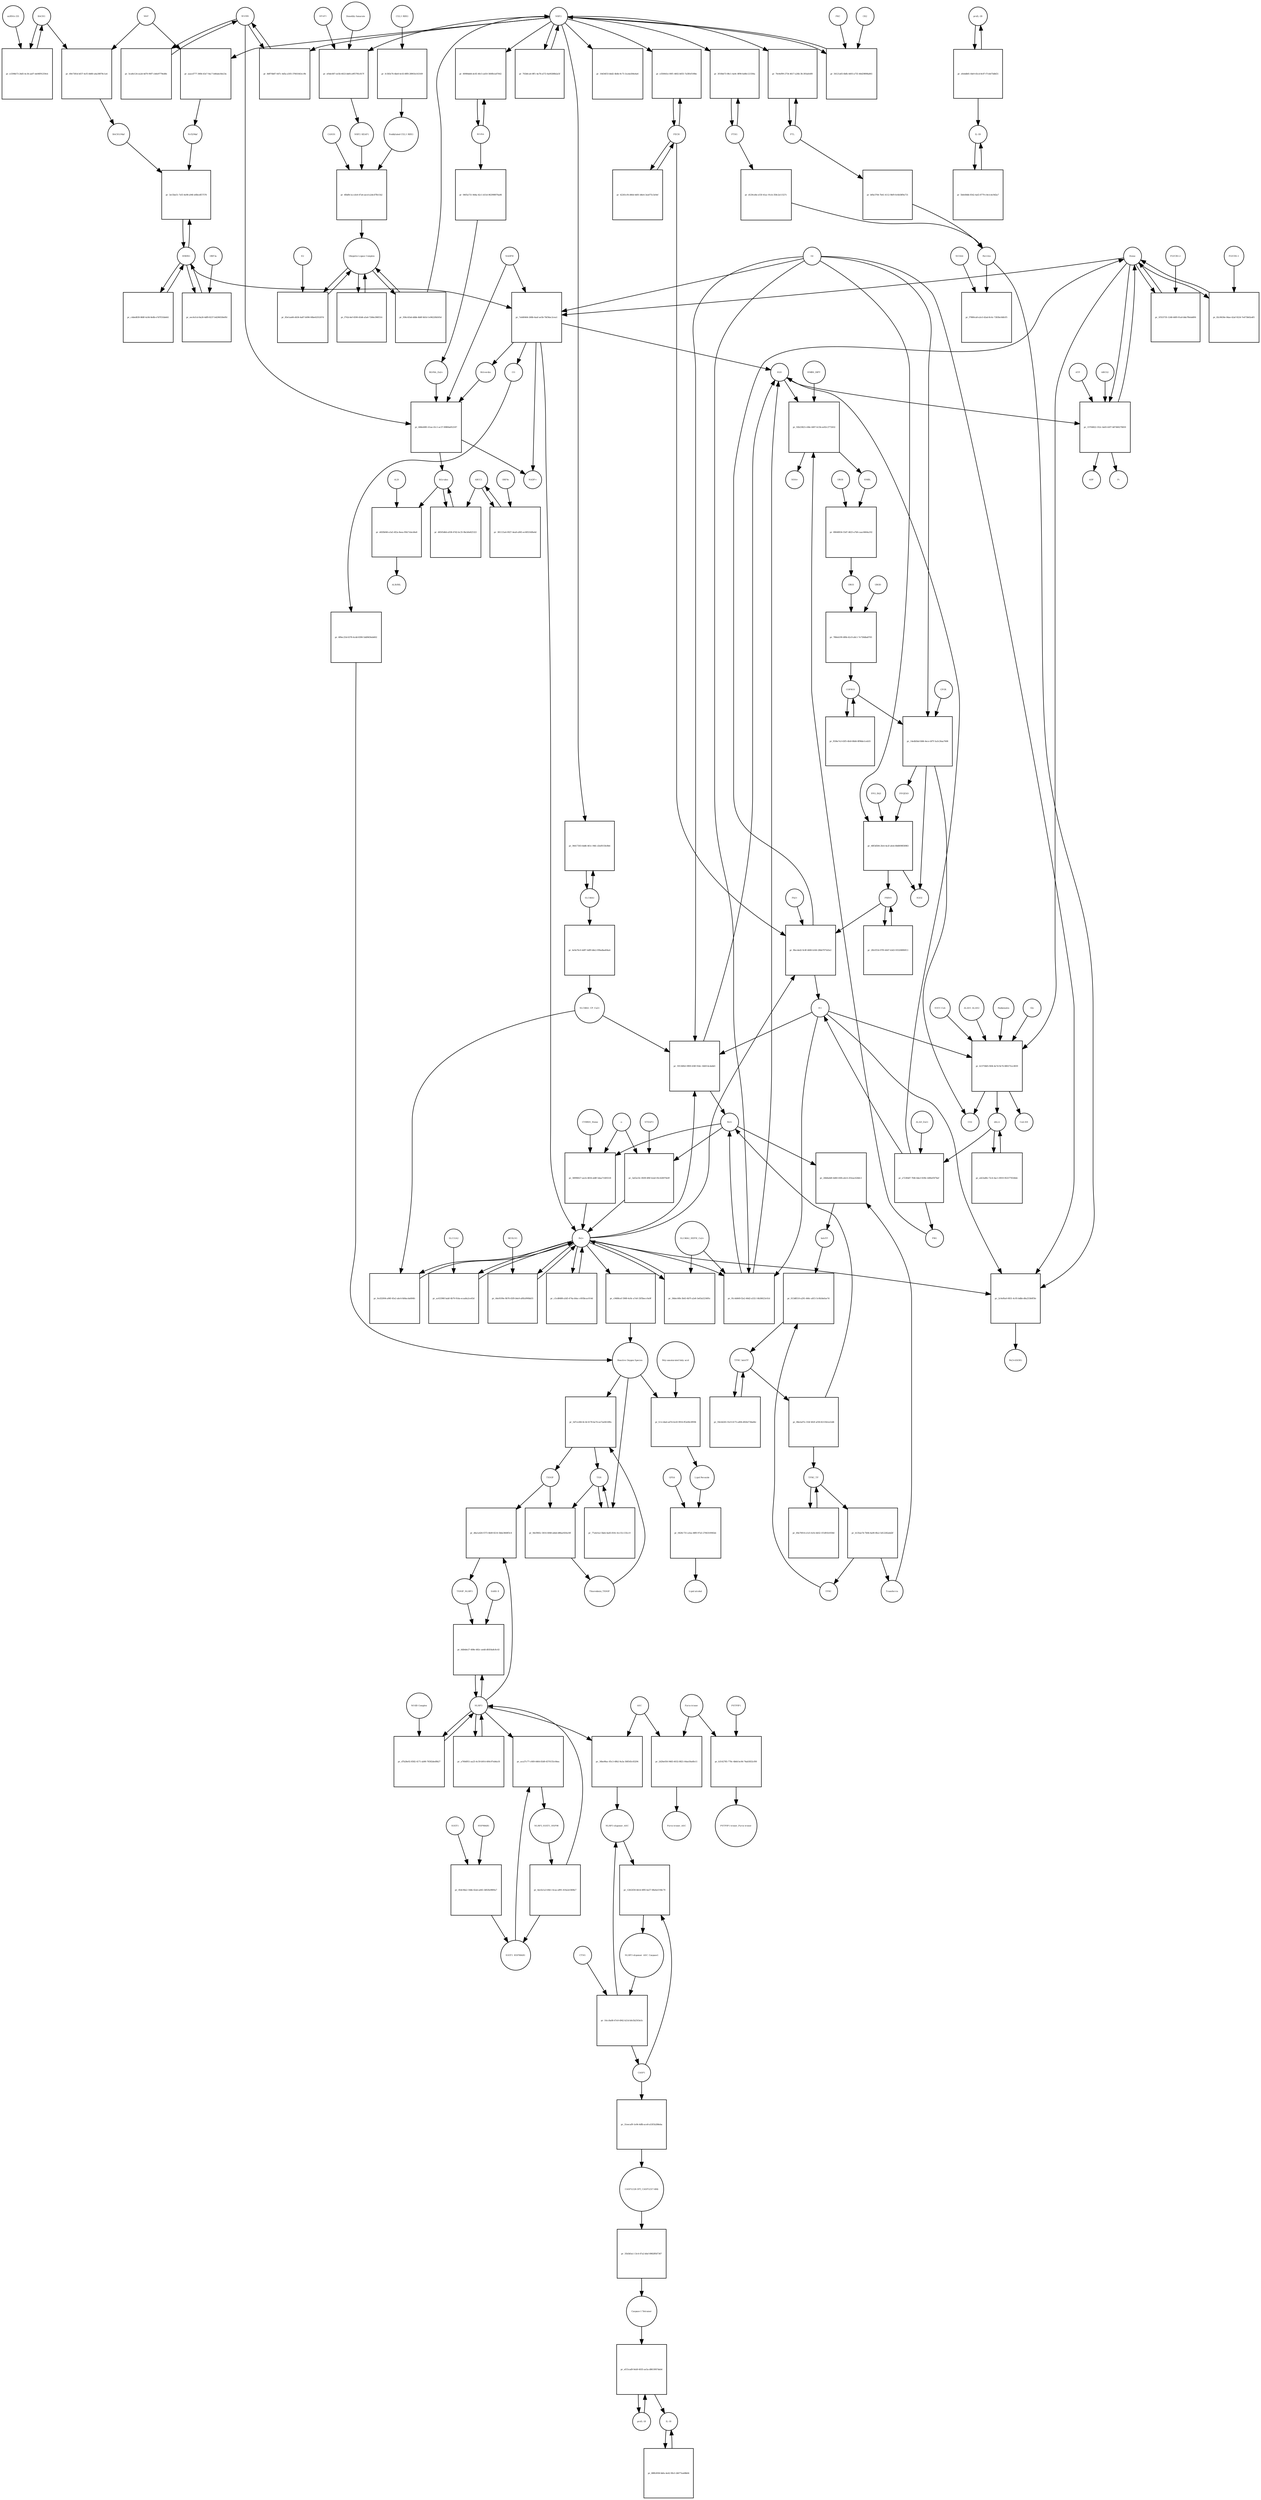strict digraph  {
Heme [annotation="urn_miriam_obo.chebi_CHEBI%3A30413", bipartite=0, cls="simple chemical", fontsize=4, label=Heme, shape=circle];
"pr_7a0d0464-268b-4aaf-ae5b-7bf36ac2cea1" [annotation="", bipartite=1, cls=process, fontsize=4, label="pr_7a0d0464-268b-4aaf-ae5b-7bf36ac2cea1", shape=square];
Biliverdin [annotation="urn_miriam_obo.chebi_CHEBI%3A17033", bipartite=0, cls="simple chemical", fontsize=4, label=Biliverdin, shape=circle];
HMOX1 [annotation="", bipartite=0, cls=macromolecule, fontsize=4, label=HMOX1, shape=circle];
O2 [annotation="urn_miriam_obo.chebi_CHEBI%3A15379", bipartite=0, cls="simple chemical", fontsize=4, label=O2, shape=circle];
NADPH [annotation="urn_miriam_obo.chebi_CHEBI%3A16474", bipartite=0, cls="simple chemical", fontsize=4, label=NADPH, shape=circle];
H2O [annotation="urn_miriam_obo.chebi_CHEBI%3A15377", bipartite=0, cls="simple chemical", fontsize=4, label=H2O, shape=circle];
"Fe2+" [annotation="urn_miriam_obo.chebi_CHEBI%3A29033", bipartite=0, cls="simple chemical", fontsize=4, label="Fe2+", shape=circle];
"NADP+" [annotation="urn_miriam_obo.chebi_CHEBI%3A18009", bipartite=0, cls="simple chemical", fontsize=4, label="NADP+", shape=circle];
CO [annotation="urn_miriam_obo.chebi_CHEBI%3A17245", bipartite=0, cls="simple chemical", fontsize=4, label=CO, shape=circle];
"pr_1f553735-1248-46f0-91a0-b8a7f6ebd0f4" [annotation="", bipartite=1, cls=process, fontsize=4, label="pr_1f553735-1248-46f0-91a0-b8a7f6ebd0f4", shape=square];
"FLVCR1-2" [annotation=urn_miriam_uniprot_Q9Y5Y0, bipartite=0, cls=macromolecule, fontsize=4, label="FLVCR1-2", shape=circle];
"pr_668eb981-61ae-41c1-ac57-898fda852187" [annotation="", bipartite=1, cls=process, fontsize=4, label="pr_668eb981-61ae-41c1-ac57-898fda852187", shape=square];
Bilirubin [annotation="urn_miriam_obo.chebi_CHEBI%3A16990", bipartite=0, cls="simple chemical", fontsize=4, label=Bilirubin, shape=circle];
BLVRB [annotation=urn_miriam_uniprot_P30043, bipartite=0, cls=macromolecule, fontsize=4, label=BLVRB, shape=circle];
"BLVRA_Zn2+" [annotation="urn_miriam_obo.chebi_CHEBI%3A29805|urn_miriam_uniprot_P53004", bipartite=0, cls=complex, fontsize=4, label="BLVRA_Zn2+", shape=circle];
"pr_d6505d6d-a938-47d2-bc35-9bcb0e825321" [annotation="", bipartite=1, cls=process, fontsize=4, label="pr_d6505d6d-a938-47d2-bc35-9bcb0e825321", shape=square];
ABCC1 [annotation="", bipartite=0, cls=macromolecule, fontsize=4, label=ABCC1, shape=circle];
"pr_d45fb046-e3a5-4f2a-8eea-f0b17ebcd4e8" [annotation="", bipartite=1, cls=process, fontsize=4, label="pr_d45fb046-e3a5-4f2a-8eea-f0b17ebcd4e8", shape=square];
ALB [annotation=urn_miriam_uniprot_P02768, bipartite=0, cls=macromolecule, fontsize=4, label=ALB, shape=circle];
"ALB/BIL" [annotation="urn_miriam_uniprot_P02768|urn_miriam_obo.chebi_CHEBI%3A16990", bipartite=0, cls=complex, fontsize=4, label="ALB/BIL", shape=circle];
NRF2 [annotation="", bipartite=0, cls=macromolecule, fontsize=4, label=NRF2, shape=circle];
"pr_aaacd777-360b-43e7-9ac7-b46abcfde23a" [annotation="", bipartite=1, cls=process, fontsize=4, label="pr_aaacd777-360b-43e7-9ac7-b46abcfde23a", shape=square];
MAF [annotation=urn_miriam_uniprot_O75444, bipartite=0, cls=macromolecule, fontsize=4, label=MAF, shape=circle];
"Nrf2/Maf" [annotation="", bipartite=0, cls=complex, fontsize=4, label="Nrf2/Maf", shape=circle];
"pr_49e7381d-bf37-4cf5-8d60-a4a30878c1a4" [annotation="", bipartite=1, cls=process, fontsize=4, label="pr_49e7381d-bf37-4cf5-8d60-a4a30878c1a4", shape=square];
BACH1 [annotation=urn_miriam_uniprot_O14867, bipartite=0, cls=macromolecule, fontsize=4, label=BACH1, shape=circle];
"BACH1/Maf" [annotation="", bipartite=0, cls=complex, fontsize=4, label="BACH1/Maf", shape=circle];
"pr_e3394b73-24d5-4c34-aa07-de06f91259cb" [annotation="", bipartite=1, cls=process, fontsize=4, label="pr_e3394b73-24d5-4c34-aa07-de06f91259cb", shape=square];
"miRNA-155" [annotation=urn_miriam_ncbigene_406947, bipartite=0, cls="nucleic acid feature", fontsize=4, label="miRNA-155", shape=circle];
"pr_3e15be51-7ef3-4e98-a94f-e6fbcdf57578" [annotation="", bipartite=1, cls=process, fontsize=4, label="pr_3e15be51-7ef3-4e98-a94f-e6fbcdf57578", shape=square];
PRIN9 [annotation="urn_miriam_obo.chebi_CHEBI%3A15430", bipartite=0, cls="simple chemical", fontsize=4, label=PRIN9, shape=circle];
"pr_f8ecded2-9c8f-4680-b166-28bb7975d3e2" [annotation="", bipartite=1, cls=process, fontsize=4, label="pr_f8ecded2-9c8f-4680-b166-28bb7975d3e2", shape=square];
FECH [annotation=urn_miriam_uniprot_P22830, bipartite=0, cls=macromolecule, fontsize=4, label=FECH, shape=circle];
"Pb2+" [annotation="urn_miriam_obo.chebi_CHEBI%3A27889", bipartite=0, cls="simple chemical", fontsize=4, label="Pb2+", shape=circle];
"H+" [annotation="urn_miriam_obo.chebi_CHEBI%3A15378", bipartite=0, cls="simple chemical", fontsize=4, label="H+", shape=circle];
"SUCC-CoA" [annotation="urn_miriam_obo.chebi_CHEBI%3A57292", bipartite=0, cls="simple chemical", fontsize=4, label="SUCC-CoA", shape=circle];
"pr_b13758d5-f404-4e7d-9e74-680273ce3659" [annotation="", bipartite=1, cls=process, fontsize=4, label="pr_b13758d5-f404-4e7d-9e74-680273ce3659", shape=square];
dALA [annotation="urn_miriam_obo.chebi_CHEBI%3A356416", bipartite=0, cls="simple chemical", fontsize=4, label=dALA, shape=circle];
ALAS1_ALAS2 [annotation="urn_miriam_uniprot_P13196|urn_miriam_uniprot_P22557", bipartite=0, cls=complex, fontsize=4, label=ALAS1_ALAS2, shape=circle];
Panhematin [annotation="urn_miriam_obo.chebi_CHEBI%3A50385", bipartite=0, cls="simple chemical", fontsize=4, label=Panhematin, shape=circle];
Gly [annotation="urn_miriam_obo.chebi_CHEBI%3A57305", bipartite=0, cls="simple chemical", fontsize=4, label=Gly, shape=circle];
"CoA-SH" [annotation="urn_miriam_obo.chebi_CHEBI%3A15346", bipartite=0, cls="simple chemical", fontsize=4, label="CoA-SH", shape=circle];
CO2 [annotation="urn_miriam_obo.chebi_CHEBI%3A16526", bipartite=0, cls="simple chemical", fontsize=4, label=CO2, shape=circle];
"pr_ef4dc687-ee5b-4023-bbf4-a9f5795c817f" [annotation="", bipartite=1, cls=process, fontsize=4, label="pr_ef4dc687-ee5b-4023-bbf4-a9f5795c817f", shape=square];
KEAP1 [annotation=urn_miriam_uniprot_Q14145, bipartite=0, cls=macromolecule, fontsize=4, label=KEAP1, shape=circle];
NRF2_KEAP1 [annotation="urn_miriam_uniprot_Q14145|urn_miriam_uniprot_Q16236", bipartite=0, cls=complex, fontsize=4, label=NRF2_KEAP1, shape=circle];
"Dimethly fumarate" [annotation="urn_miriam_obo.chebi_CHEBI%3A76004", bipartite=0, cls="simple chemical", fontsize=4, label="Dimethly fumarate", shape=circle];
"Ubiquitin Ligase Complex" [annotation="urn_miriam_uniprot_Q14145|urn_miriam_uniprot_Q15843|urn_miriam_uniprot_Q13618|urn_miriam_uniprot_P62877|urn_miriam_uniprot_Q16236|urn_miriam_uniprot_P0CG48|urn_miriam_pubmed_19940261|urn_miriam_interpro_IPR000608", bipartite=0, cls=complex, fontsize=4, label="Ubiquitin Ligase Complex", shape=circle];
"pr_f742c4ef-6590-45d4-a5a6-7266e390f314" [annotation="", bipartite=1, cls=process, fontsize=4, label="pr_f742c4ef-6590-45d4-a5a6-7266e390f314", shape=square];
"pr_e723fdd7-7fd6-4da3-929b-1d06ef5f7bef" [annotation="", bipartite=1, cls=process, fontsize=4, label="pr_e723fdd7-7fd6-4da3-929b-1d06ef5f7bef", shape=square];
PBG [annotation="urn_miriam_obo.chebi_CHEBI%3A58126", bipartite=0, cls="simple chemical", fontsize=4, label=PBG, shape=circle];
"ALAD_Zn2+" [annotation="urn_miriam_uniprot_P13716|urn_miriam_obo.chebi_CHEBI%3A29105", bipartite=0, cls=complex, fontsize=4, label="ALAD_Zn2+", shape=circle];
"pr_92b23823-c68e-4497-b13b-ee92c2772632" [annotation="", bipartite=1, cls=process, fontsize=4, label="pr_92b23823-c68e-4497-b13b-ee92c2772632", shape=square];
HMBL [annotation="urn_miriam_obo.chebi_CHEBI%3A57845", bipartite=0, cls="simple chemical", fontsize=4, label=HMBL, shape=circle];
HMBS_DIPY [annotation="urn_miriam_obo.chebi_CHEBI%3A36319|urn_miriam_uniprot_P08397", bipartite=0, cls=complex, fontsize=4, label=HMBS_DIPY, shape=circle];
"NH4+" [annotation="urn_miriam_obo.chebi_CHEBI%3A28938", bipartite=0, cls="simple chemical", fontsize=4, label="NH4+", shape=circle];
"pr_89648934-55d7-4825-a7b9-caac6664a192" [annotation="", bipartite=1, cls=process, fontsize=4, label="pr_89648934-55d7-4825-a7b9-caac6664a192", shape=square];
URO3 [annotation="urn_miriam_obo.chebi_CHEBI%3A15437", bipartite=0, cls="simple chemical", fontsize=4, label=URO3, shape=circle];
UROS [annotation=urn_miriam_uniprot_P10746, bipartite=0, cls=macromolecule, fontsize=4, label=UROS, shape=circle];
"pr_788eb199-4f6b-42c9-a8c1-7e730dba8705" [annotation="", bipartite=1, cls=process, fontsize=4, label="pr_788eb199-4f6b-42c9-a8c1-7e730dba8705", shape=square];
COPRO3 [annotation="urn_miriam_obo.chebi_CHEBI%3A15439", bipartite=0, cls="simple chemical", fontsize=4, label=COPRO3, shape=circle];
UROD [annotation=urn_miriam_uniprot_P06132, bipartite=0, cls=macromolecule, fontsize=4, label=UROD, shape=circle];
"pr_14edb5bd-fd66-4ece-bf7f-5a3c26aa7608" [annotation="", bipartite=1, cls=process, fontsize=4, label="pr_14edb5bd-fd66-4ece-bf7f-5a3c26aa7608", shape=square];
PPGEN9 [annotation="urn_miriam_obo.chebi_CHEBI%3A15435", bipartite=0, cls="simple chemical", fontsize=4, label=PPGEN9, shape=circle];
CPOX [annotation=urn_miriam_uniprot_P36551, bipartite=0, cls=macromolecule, fontsize=4, label=CPOX, shape=circle];
H2O2 [annotation="urn_miriam_obo.chebi_CHEBI%3A16240", bipartite=0, cls="simple chemical", fontsize=4, label=H2O2, shape=circle];
"pr_48f3d584-2fe4-4e2f-afeb-68d809858983" [annotation="", bipartite=1, cls=process, fontsize=4, label="pr_48f3d584-2fe4-4e2f-afeb-68d809858983", shape=square];
PPO_FAD [annotation="urn_miriam_obo.chebi_CHEBI%3A16238|urn_miriam_uniprot_P50336", bipartite=0, cls=complex, fontsize=4, label=PPO_FAD, shape=circle];
"pr_702bfca4-0ff1-4a78-a572-6a00288b2a5f" [annotation="", bipartite=1, cls=process, fontsize=4, label="pr_702bfca4-0ff1-4a78-a572-6a00288b2a5f", shape=square];
"pr_a423a8fe-72c4-4ac1-8919-9525776544dc" [annotation="", bipartite=1, cls="uncertain process", fontsize=4, label="pr_a423a8fe-72c4-4ac1-8919-9525776544dc", shape=square];
"pr_f036e7e3-63f5-4fe8-88d4-8f98de1ceb55" [annotation="", bipartite=1, cls="uncertain process", fontsize=4, label="pr_f036e7e3-63f5-4fe8-88d4-8f98de1ceb55", shape=square];
"pr_2fb1f554-97f0-4647-b3d3-935208f80f13" [annotation="", bipartite=1, cls="uncertain process", fontsize=4, label="pr_2fb1f554-97f0-4647-b3d3-935208f80f13", shape=square];
"Poly-unsaturated fatty acid" [annotation="urn_miriam_obo.chebi_CHEBI%3A26208", bipartite=0, cls="simple chemical", fontsize=4, label="Poly-unsaturated fatty acid", shape=circle];
"pr_fc1c2da4-ad7d-4cd3-9916-ff2e06c0f094" [annotation="", bipartite=1, cls=process, fontsize=4, label="pr_fc1c2da4-ad7d-4cd3-9916-ff2e06c0f094", shape=square];
"Lipid Peroxide" [annotation="urn_miriam_obo.chebi_CHEBI%3A61051", bipartite=0, cls="simple chemical", fontsize=4, label="Lipid Peroxide", shape=circle];
"Reactive Oxygen Species" [annotation="urn_miriam_obo.chebi_CHEBI%3A26523", bipartite=0, cls="simple chemical", fontsize=4, label="Reactive Oxygen Species", shape=circle];
"pr_2c0ef6a0-0831-4c95-bdbb-d8a253b0f5fe" [annotation="", bipartite=1, cls=process, fontsize=4, label="pr_2c0ef6a0-0831-4c95-bdbb-d8a253b0f5fe", shape=square];
"Fe(3+)O(OH)" [annotation="urn_miriam_obo.chebi_CHEBI%3A78619", bipartite=0, cls="simple chemical", fontsize=4, label="Fe(3+)O(OH)", shape=circle];
Ferritin [annotation=urn_miriam_uniprot_P02794, bipartite=0, cls=complex, fontsize=4, label=Ferritin, shape=circle];
"pr_9cd32004-a96f-45e2-abc4-8d4acda684fc" [annotation="", bipartite=1, cls=process, fontsize=4, label="pr_9cd32004-a96f-45e2-abc4-8d4acda684fc", shape=square];
"SLC40A1_CP_Cu2+" [annotation="urn_miriam_uniprot_P00450|urn_miriam_uniprot_Q9NP59|urn_miriam_obo.chebi_CHEBI%3A29036", bipartite=0, cls=complex, fontsize=4, label="SLC40A1_CP_Cu2+", shape=circle];
"pr_591340b3-9f69-436f-93dc-344014cdabb5" [annotation="", bipartite=1, cls=process, fontsize=4, label="pr_591340b3-9f69-436f-93dc-344014cdabb5", shape=square];
"Fe3+" [annotation="urn_miriam_obo.chebi_CHEBI%3A29034", bipartite=0, cls="simple chemical", fontsize=4, label="Fe3+", shape=circle];
SLC40A1 [annotation=urn_miriam_ncbigene_30061, bipartite=0, cls="nucleic acid feature", fontsize=4, label=SLC40A1, shape=circle];
"pr_94417303-6dd6-461c-94fc-d3ef015fe9b4" [annotation="", bipartite=1, cls=process, fontsize=4, label="pr_94417303-6dd6-461c-94fc-d3ef015fe9b4", shape=square];
FTH1 [annotation=urn_miriam_ncbigene_2495, bipartite=0, cls="nucleic acid feature", fontsize=4, label=FTH1, shape=circle];
"pr_3f10bb73-08c1-4a9c-8f90-fa88c1215f4a" [annotation="", bipartite=1, cls=process, fontsize=4, label="pr_3f10bb73-08c1-4a9c-8f90-fa88c1215f4a", shape=square];
FTL [annotation=urn_miriam_ncbigene_2512, bipartite=0, cls="nucleic acid feature", fontsize=4, label=FTL, shape=circle];
"pr_7fe9ef99-2754-4617-a26b-3fc393afe6f0" [annotation="", bipartite=1, cls=process, fontsize=4, label="pr_7fe9ef99-2754-4617-a26b-3fc393afe6f0", shape=square];
"pr_d129ce8e-e55f-41ac-91cb-358c2e11527c" [annotation="", bipartite=1, cls=process, fontsize=4, label="pr_d129ce8e-e55f-41ac-91cb-358c2e11527c", shape=square];
"pr_bf6e3764-7b41-4112-9bf9-0c6b58f9a731" [annotation="", bipartite=1, cls=process, fontsize=4, label="pr_bf6e3764-7b41-4112-9bf9-0c6b58f9a731", shape=square];
"pr_e350641e-00f1-4602-b655-7a5ffef100bc" [annotation="", bipartite=1, cls=process, fontsize=4, label="pr_e350641e-00f1-4602-b655-7a5ffef100bc", shape=square];
"pr_42261cf4-d46d-4d01-b8e4-3ea075c3e9ef" [annotation="", bipartite=1, cls=process, fontsize=4, label="pr_42261cf4-d46d-4d01-b8e4-3ea075c3e9ef", shape=square];
"pr_c4ded839-868f-4c84-8e8b-e7d7f31bb441" [annotation="", bipartite=1, cls=process, fontsize=4, label="pr_c4ded839-868f-4c84-8e8b-e7d7f31bb441", shape=square];
BLVRA [annotation=urn_miriam_ncbigene_644, bipartite=0, cls="nucleic acid feature", fontsize=4, label=BLVRA, shape=circle];
"pr_60984dd4-dc65-40c5-ad10-560fb1a67642" [annotation="", bipartite=1, cls=process, fontsize=4, label="pr_60984dd4-dc65-40c5-ad10-560fb1a67642", shape=square];
"pr_8d974b87-0d7c-4d5a-a505-37661643cc9b" [annotation="", bipartite=1, cls=process, fontsize=4, label="pr_8d974b87-0d7c-4d5a-a505-37661643cc9b", shape=square];
"pr_5ca8e124-ea2d-4d70-90f7-cb6e9779ed8e" [annotation="", bipartite=1, cls=process, fontsize=4, label="pr_5ca8e124-ea2d-4d70-90f7-cb6e9779ed8e", shape=square];
"pr_0405a731-9d4a-42c1-b51d-062998976a86" [annotation="", bipartite=1, cls=process, fontsize=4, label="pr_0405a731-9d4a-42c1-b51d-062998976a86", shape=square];
"pr_4e9a76c0-4d97-4df9-b8e2-f09adbad04a4" [annotation="", bipartite=1, cls=process, fontsize=4, label="pr_4e9a76c0-4d97-4df9-b8e2-f09adbad04a4", shape=square];
"pr_f7880ca8-a2e3-42ad-8c4c-7283bc0db1f5" [annotation="", bipartite=1, cls=process, fontsize=4, label="pr_f7880ca8-a2e3-42ad-8c4c-7283bc0db1f5", shape=square];
NCOA4 [annotation=urn_miriam_uniprot_Q13772, bipartite=0, cls=macromolecule, fontsize=4, label=NCOA4, shape=circle];
"pr_58996027-aecb-4834-ab8f-5daa71405518" [annotation="", bipartite=1, cls=process, fontsize=4, label="pr_58996027-aecb-4834-ab8f-5daa71405518", shape=square];
CYBRD1_Heme [annotation="urn_miriam_uniprot_Q53TN4|urn_miriam_obo.chebi_CHEBI%3A30413", bipartite=0, cls=complex, fontsize=4, label=CYBRD1_Heme, shape=circle];
"e-" [annotation="urn_miriam_obo.chebi_CHEBI%3A10545", bipartite=0, cls="simple chemical", fontsize=4, label="e-", shape=circle];
"pr_ac63396f-babf-4b79-91da-ecaa8a2ce45d" [annotation="", bipartite=1, cls=process, fontsize=4, label="pr_ac63396f-babf-4b79-91da-ecaa8a2ce45d", shape=square];
SLC11A2 [annotation=urn_miriam_uniprot_P49281, bipartite=0, cls=macromolecule, fontsize=4, label=SLC11A2, shape=circle];
"pr_0428c731-a3ea-48f0-97a5-2766310945dc" [annotation="", bipartite=1, cls=process, fontsize=4, label="pr_0428c731-a3ea-48f0-97a5-2766310945dc", shape=square];
"Lipid alcohol" [annotation="urn_miriam_obo.chebi_CHEBI%3A24026", bipartite=0, cls="simple chemical", fontsize=4, label="Lipid alcohol", shape=circle];
GPX4 [annotation=urn_miriam_uniprot_P36969, bipartite=0, cls=macromolecule, fontsize=4, label=GPX4, shape=circle];
"pr_eec6cfcd-8a26-4df9-8237-b4296558effd" [annotation="", bipartite=1, cls=process, fontsize=4, label="pr_eec6cfcd-8a26-4df9-8237-b4296558effd", shape=square];
ORF3a [annotation="urn_miriam_uniprot_P0DTC3|urn_miriam_taxonomy_2697049", bipartite=0, cls=macromolecule, fontsize=4, label=ORF3a, shape=circle];
"pr_c9488cef-5969-4c8c-a7e8-33f5becc0a9f" [annotation="", bipartite=1, cls=process, fontsize=4, label="pr_c9488cef-5969-4c8c-a7e8-33f5becc0a9f", shape=square];
"pr_381115a4-0927-4ea8-a965-ec68510d9a4d" [annotation="", bipartite=1, cls=process, fontsize=4, label="pr_381115a4-0927-4ea8-a965-ec68510d9a4d", shape=square];
ORF9c [annotation=urn_miriam_taxonomy_2697049, bipartite=0, cls=macromolecule, fontsize=4, label=ORF9c, shape=circle];
CUL3_RBX1 [annotation="urn_miriam_uniprot_Q13618|urn_miriam_uniprot_P62877", bipartite=0, cls=complex, fontsize=4, label=CUL3_RBX1, shape=circle];
"pr_fc583e76-4be8-4c63-8ff8-28903e163169" [annotation="", bipartite=1, cls=process, fontsize=4, label="pr_fc583e76-4be8-4c63-8ff8-28903e163169", shape=square];
"Neddylated CUL3_RBX1" [annotation="urn_miriam_uniprot_Q15843|urn_miriam_uniprot_Q13618|urn_miriam_uniprot_P62877", bipartite=0, cls=complex, fontsize=4, label="Neddylated CUL3_RBX1", shape=circle];
"pr_10d34f33-bbd2-4b4b-9c73-3ca4a584e4a6" [annotation="", bipartite=1, cls=process, fontsize=4, label="pr_10d34f33-bbd2-4b4b-9c73-3ca4a584e4a6", shape=square];
"pr_4fbd9c1a-e3e4-47a4-aecd-a2dcd7fb11b2" [annotation="", bipartite=1, cls=process, fontsize=4, label="pr_4fbd9c1a-e3e4-47a4-aecd-a2dcd7fb11b2", shape=square];
CAND1 [annotation=urn_miriam_uniprot_Q86VP6, bipartite=0, cls=macromolecule, fontsize=4, label=CAND1, shape=circle];
E2 [annotation=urn_miriam_interpro_IPR000608, bipartite=0, cls=macromolecule, fontsize=4, label=E2, shape=circle];
"pr_83e1aa66-d436-4a87-b096-00be6255207d" [annotation="", bipartite=1, cls=process, fontsize=4, label="pr_83e1aa66-d436-4a87-b096-00be6255207d", shape=square];
"pr_56121a65-6bfb-4493-a755-46d29898a861" [annotation="", bipartite=1, cls=process, fontsize=4, label="pr_56121a65-6bfb-4493-a755-46d29898a861", shape=square];
PKC [annotation="urn_miriam_pubmed_12198130|urn_miriam_interpro_IPR012233", bipartite=0, cls=macromolecule, fontsize=4, label=PKC, shape=circle];
CK2 [annotation="", bipartite=0, cls=macromolecule, fontsize=4, label=CK2, shape=circle];
"pr_82c9630e-04ae-42af-9224-7e473b02a4f1" [annotation="", bipartite=1, cls=process, fontsize=4, label="pr_82c9630e-04ae-42af-9224-7e473b02a4f1", shape=square];
"FLVCR1-1" [annotation=urn_miriam_uniprot_Q9Y5Y0, bipartite=0, cls=macromolecule, fontsize=4, label="FLVCR1-1", shape=circle];
"pr_15704822-352c-4e65-b5f7-b87460278459" [annotation="", bipartite=1, cls=process, fontsize=4, label="pr_15704822-352c-4e65-b5f7-b87460278459", shape=square];
ABCG2 [annotation=urn_miriam_uniprot_Q9UNQ0, bipartite=0, cls="macromolecule multimer", fontsize=4, label=ABCG2, shape=circle];
ATP [annotation="urn_miriam_obo.chebi_CHEBI%3A30616", bipartite=0, cls="simple chemical", fontsize=4, label=ATP, shape=circle];
Pi [annotation="urn_miriam_obo.chebi_CHEBI%3A18367", bipartite=0, cls="simple chemical", fontsize=4, label=Pi, shape=circle];
ADP [annotation="urn_miriam_obo.chebi_CHEBI%3A456216", bipartite=0, cls="simple chemical", fontsize=4, label=ADP, shape=circle];
"pr_36dec60b-3b43-4b7f-a2e8-3e83a523495c" [annotation="", bipartite=1, cls=process, fontsize=4, label="pr_36dec60b-3b43-4b7f-a2e8-3e83a523495c", shape=square];
"SLC40A1_HEPH_Cu2+" [annotation="urn_miriam_uniprot_Q9BQS7|urn_miriam_uniprot_Q9NP59|urn_miriam_obo.chebi_CHEBI%3A28694", bipartite=0, cls=complex, fontsize=4, label="SLC40A1_HEPH_Cu2+", shape=circle];
"pr_91c4d449-f2e2-46d2-a532-14b36623c61d" [annotation="", bipartite=1, cls=process, fontsize=4, label="pr_91c4d449-f2e2-46d2-a532-14b36623c61d", shape=square];
"pr_26b8a6d0-4d60-45fb-a6c4-255eac62b0c1" [annotation="", bipartite=1, cls=process, fontsize=4, label="pr_26b8a6d0-4d60-45fb-a6c4-255eac62b0c1", shape=square];
Transferrin [annotation=urn_miriam_uniprot_P02787, bipartite=0, cls=macromolecule, fontsize=4, label=Transferrin, shape=circle];
holoTF [annotation="urn_miriam_uniprot_P02787|urn_miriam_obo.chebi_CHEBI%3A29034", bipartite=0, cls=complex, fontsize=4, label=holoTF, shape=circle];
TFRC [annotation=urn_miriam_uniprot_P02786, bipartite=0, cls="macromolecule multimer", fontsize=4, label=TFRC, shape=circle];
"pr_013d8510-a291-446c-a815-5c0b3defae7d" [annotation="", bipartite=1, cls=process, fontsize=4, label="pr_013d8510-a291-446c-a815-5c0b3defae7d", shape=square];
TFRC_holoTF [annotation="urn_miriam_uniprot_P02787|urn_miriam_obo.chebi_CHEBI%3A29034|urn_miriam_uniprot_P02786", bipartite=0, cls=complex, fontsize=4, label=TFRC_holoTF, shape=circle];
"pr_59e5d245-55c9-4175-a494-d92b2736a66c" [annotation="", bipartite=1, cls=process, fontsize=4, label="pr_59e5d245-55c9-4175-a494-d92b2736a66c", shape=square];
"pr_88a5a07e-31bf-402f-af38-82135b1a52d6" [annotation="", bipartite=1, cls=process, fontsize=4, label="pr_88a5a07e-31bf-402f-af38-82135b1a52d6", shape=square];
TFRC_TF [annotation="urn_miriam_uniprot_P02787|urn_miriam_uniprot_P02786", bipartite=0, cls=complex, fontsize=4, label=TFRC_TF, shape=circle];
"pr_3af2a33c-8509-4f6f-b2a0-05c426970e0f" [annotation="", bipartite=1, cls=process, fontsize=4, label="pr_3af2a33c-8509-4f6f-b2a0-05c426970e0f", shape=square];
STEAP3 [annotation=urn_miriam_uniprot_Q658P3, bipartite=0, cls=macromolecule, fontsize=4, label=STEAP3, shape=circle];
"pr_44e9199e-9b78-45f9-b4e9-af6fa990bb55" [annotation="", bipartite=1, cls=process, fontsize=4, label="pr_44e9199e-9b78-45f9-b4e9-af6fa990bb55", shape=square];
MCOLN1 [annotation=urn_miriam_uniprot_Q9GZU1, bipartite=0, cls=macromolecule, fontsize=4, label=MCOLN1, shape=circle];
"pr_c5cd8488-a5d5-474a-b0ac-c693bcac014d" [annotation="", bipartite=1, cls=process, fontsize=4, label="pr_c5cd8488-a5d5-474a-b0ac-c693bcac014d", shape=square];
"pr_49a70014-e1e5-4cfe-bb52-1f1d91b1058d" [annotation="", bipartite=1, cls=process, fontsize=4, label="pr_49a70014-e1e5-4cfe-bb52-1f1d91b1058d", shape=square];
"pr_b135ae7d-7b0b-4a00-8fa2-5d12282abd2f" [annotation="", bipartite=1, cls=process, fontsize=4, label="pr_b135ae7d-7b0b-4a00-8fa2-5d12282abd2f", shape=square];
"pr_936c41bd-ddbb-4b8f-8d1d-1e96220b505d" [annotation="", bipartite=1, cls=process, fontsize=4, label="pr_936c41bd-ddbb-4b8f-8d1d-1e96220b505d", shape=square];
Thioredoxin_TXNIP [annotation="urn_miriam_uniprot_P10599|urn_miriam_uniprot_Q9H3M7", bipartite=0, cls=complex, fontsize=4, label=Thioredoxin_TXNIP, shape=circle];
"pr_5d7ce266-8c3d-4178-ba74-ea72a04149fa" [annotation="", bipartite=1, cls=process, fontsize=4, label="pr_5d7ce266-8c3d-4178-ba74-ea72a04149fa", shape=square];
TXNIP [annotation=urn_miriam_uniprot_Q9H3M7, bipartite=0, cls=macromolecule, fontsize=4, label=TXNIP, shape=circle];
TXN [annotation=urn_miriam_uniprot_P10599, bipartite=0, cls=macromolecule, fontsize=4, label=TXN, shape=circle];
NLRP3 [annotation=urn_miriam_uniprot_Q96P20, bipartite=0, cls=macromolecule, fontsize=4, label=NLRP3, shape=circle];
"pr_d7b28e92-8582-4171-ab90-76582ded9b27" [annotation="", bipartite=1, cls=process, fontsize=4, label="pr_d7b28e92-8582-4171-ab90-76582ded9b27", shape=square];
"Nf-KB Complex" [annotation="urn_miriam_uniprot_P19838|urn_miriam_uniprot_Q04206|urn_miriam_uniprot_Q00653", bipartite=0, cls=complex, fontsize=4, label="Nf-KB Complex", shape=circle];
"pr_a760d951-aa25-4c59-b914-400c97eb6a18" [annotation="", bipartite=1, cls=process, fontsize=4, label="pr_a760d951-aa25-4c59-b914-400c97eb6a18", shape=square];
"pr_77a4cfa2-5beb-4ad5-810c-6cc51c135cc9" [annotation="", bipartite=1, cls=process, fontsize=4, label="pr_77a4cfa2-5beb-4ad5-810c-6cc51c135cc9", shape=square];
"pr_9dcf865c-5814-4048-abbd-d86ae920a18f" [annotation="", bipartite=1, cls=process, fontsize=4, label="pr_9dcf865c-5814-4048-abbd-d86ae920a18f", shape=square];
HSP90AB1 [annotation=urn_miriam_uniprot_P08238, bipartite=0, cls=macromolecule, fontsize=4, label=HSP90AB1, shape=circle];
"pr_45dc9da2-1bbb-42ab-ad43-3d02fa9800a7" [annotation="", bipartite=1, cls=process, fontsize=4, label="pr_45dc9da2-1bbb-42ab-ad43-3d02fa9800a7", shape=square];
SUGT1 [annotation=urn_miriam_uniprot_Q9Y2Z0, bipartite=0, cls=macromolecule, fontsize=4, label=SUGT1, shape=circle];
SUGT1_HSP90AB1 [annotation="urn_miriam_uniprot_P08238|urn_miriam_uniprot_Q9Y2Z0", bipartite=0, cls=complex, fontsize=4, label=SUGT1_HSP90AB1, shape=circle];
"pr_aca37c77-c669-4464-83d9-4570155c64ea" [annotation="", bipartite=1, cls=process, fontsize=4, label="pr_aca37c77-c669-4464-83d9-4570155c64ea", shape=square];
NLRP3_SUGT1_HSP90 [annotation="urn_miriam_uniprot_P08238|urn_miriam_uniprot_Q96P20|urn_miriam_uniprot_Q9Y2Z0", bipartite=0, cls=complex, fontsize=4, label=NLRP3_SUGT1_HSP90, shape=circle];
"pr_d6a1a426-f373-4b49-8214-5bbe3668f3c4" [annotation="", bipartite=1, cls=process, fontsize=4, label="pr_d6a1a426-f373-4b49-8214-5bbe3668f3c4", shape=square];
TXNIP_NLRP3 [annotation="urn_miriam_uniprot_Q9H3M7|urn_miriam_uniprot_Q96P20", bipartite=0, cls=complex, fontsize=4, label=TXNIP_NLRP3, shape=circle];
"pr_34be96ac-85c3-49b2-9a3a-568545c83294" [annotation="", bipartite=1, cls=process, fontsize=4, label="pr_34be96ac-85c3-49b2-9a3a-568545c83294", shape=square];
ASC [annotation=urn_miriam_uniprot_Q9ULZ3, bipartite=0, cls=macromolecule, fontsize=4, label=ASC, shape=circle];
"NLRP3 oligomer_ASC" [annotation="urn_miriam_uniprot_Q9ULZ3|urn_miriam_obo.chebi_CHEBI%3A36080", bipartite=0, cls=complex, fontsize=4, label="NLRP3 oligomer_ASC", shape=circle];
"pr_12b52f26-bb1d-4f85-ba57-68a6a519dc70" [annotation="", bipartite=1, cls=process, fontsize=4, label="pr_12b52f26-bb1d-4f85-ba57-68a6a519dc70", shape=square];
CASP1 [annotation=urn_miriam_uniprot_P29466, bipartite=0, cls=macromolecule, fontsize=4, label=CASP1, shape=circle];
"NLRP3 oligomer_ASC_Caspase1" [annotation="urn_miriam_uniprot_P29466|urn_miriam_uniprot_Q9ULZ3", bipartite=0, cls=complex, fontsize=4, label="NLRP3 oligomer_ASC_Caspase1", shape=circle];
"pr_2d26e056-9483-4032-8821-64ae56a6fe11" [annotation="", bipartite=1, cls=process, fontsize=4, label="pr_2d26e056-9483-4032-8821-64ae56a6fe11", shape=square];
"Pyrin trimer" [annotation=urn_miriam_uniprot_O15553, bipartite=0, cls=complex, fontsize=4, label="Pyrin trimer", shape=circle];
"Pyrin trimer_ASC" [annotation="urn_miriam_uniprot_O15553|urn_miriam_uniprot_Q9ULZ3", bipartite=0, cls=complex, fontsize=4, label="Pyrin trimer_ASC", shape=circle];
"pr_b3142785-778c-4b6d-bc84-74ab5832cf00" [annotation="", bipartite=1, cls=process, fontsize=4, label="pr_b3142785-778c-4b6d-bc84-74ab5832cf00", shape=square];
PSTPIP1 [annotation=urn_miriam_uniprot_O43586, bipartite=0, cls="macromolecule multimer", fontsize=4, label=PSTPIP1, shape=circle];
"PSTPIP1 trimer_Pyrin trimer" [annotation="urn_miriam_uniprot_O15553|urn_miriam_uniprot_O43586", bipartite=0, cls=complex, fontsize=4, label="PSTPIP1 trimer_Pyrin trimer", shape=circle];
"pr_16cc8a08-47e9-4942-b21d-bfe5b2503e5c" [annotation="", bipartite=1, cls=process, fontsize=4, label="pr_16cc8a08-47e9-4942-b21d-bfe5b2503e5c", shape=square];
CTSG [annotation=urn_miriam_uniprot_P08311, bipartite=0, cls=macromolecule, fontsize=4, label=CTSG, shape=circle];
"pr_31eecaf9-1e94-4dfb-ace8-a53f1b288eba" [annotation="", bipartite=1, cls=process, fontsize=4, label="pr_31eecaf9-1e94-4dfb-ace8-a53f1b288eba", shape=square];
"CASP1(120-197)_CASP1(317-404)" [annotation=urn_miriam_uniprot_P29466, bipartite=0, cls=complex, fontsize=4, label="CASP1(120-197)_CASP1(317-404)", shape=circle];
"pr_35b3b5a1-13c4-47a2-bfaf-8982fffd7367" [annotation="", bipartite=1, cls=process, fontsize=4, label="pr_35b3b5a1-13c4-47a2-bfaf-8982fffd7367", shape=square];
"Caspase-1 Tetramer" [annotation=urn_miriam_uniprot_P29466, bipartite=0, cls="complex multimer", fontsize=4, label="Caspase-1 Tetramer", shape=circle];
"proIL-1B" [annotation=urn_miriam_uniprot_P01584, bipartite=0, cls=macromolecule, fontsize=4, label="proIL-1B", shape=circle];
"pr_efebdb81-fde9-45cd-8c87-f7cbb75dbf21" [annotation="", bipartite=1, cls=process, fontsize=4, label="pr_efebdb81-fde9-45cd-8c87-f7cbb75dbf21", shape=square];
"IL-1B" [annotation=urn_miriam_uniprot_P01584, bipartite=0, cls=macromolecule, fontsize=4, label="IL-1B", shape=circle];
"pr_5bfe68db-0542-4af2-8779-c0e1cbc9d2a7" [annotation="", bipartite=1, cls="omitted process", fontsize=4, label="pr_5bfe68db-0542-4af2-8779-c0e1cbc9d2a7", shape=square];
"pr_6db4de27-408e-482c-aedd-dfd18a8c8c43" [annotation="", bipartite=1, cls=process, fontsize=4, label="pr_6db4de27-408e-482c-aedd-dfd18a8c8c43", shape=square];
"SARS E" [annotation=urn_miriam_uniprot_P59637, bipartite=0, cls=macromolecule, fontsize=4, label="SARS E", shape=circle];
"proIL-18" [annotation=urn_miriam_uniprot_Q14116, bipartite=0, cls=macromolecule, fontsize=4, label="proIL-18", shape=circle];
"pr_ef15cad9-9eb9-4035-ae5a-d8619f47deb4" [annotation="", bipartite=1, cls=process, fontsize=4, label="pr_ef15cad9-9eb9-4035-ae5a-d8619f47deb4", shape=square];
"IL-18" [annotation=urn_miriam_uniprot_Q14116, bipartite=0, cls=macromolecule, fontsize=4, label="IL-18", shape=circle];
"pr_88fb3058-bbfa-4e42-9fe3-24677ea68b04" [annotation="", bipartite=1, cls="omitted process", fontsize=4, label="pr_88fb3058-bbfa-4e42-9fe3-24677ea68b04", shape=square];
"pr_6f8ec25d-6378-4cdd-8390-5dd9456eb602" [annotation="", bipartite=1, cls=process, fontsize=4, label="pr_6f8ec25d-6378-4cdd-8390-5dd9456eb602", shape=square];
"pr_4ee5e1a3-b9e1-4caa-a891-416a2e5408e7" [annotation="", bipartite=1, cls=process, fontsize=4, label="pr_4ee5e1a3-b9e1-4caa-a891-416a2e5408e7", shape=square];
Heme -> "pr_7a0d0464-268b-4aaf-ae5b-7bf36ac2cea1"  [annotation="", interaction_type=consumption];
Heme -> "pr_1f553735-1248-46f0-91a0-b8a7f6ebd0f4"  [annotation="", interaction_type=consumption];
Heme -> "pr_b13758d5-f404-4e7d-9e74-680273ce3659"  [annotation=urn_miriam_pubmed_25446301, interaction_type=inhibition];
Heme -> "pr_82c9630e-04ae-42af-9224-7e473b02a4f1"  [annotation="", interaction_type=consumption];
Heme -> "pr_15704822-352c-4e65-b5f7-b87460278459"  [annotation="", interaction_type=consumption];
"pr_7a0d0464-268b-4aaf-ae5b-7bf36ac2cea1" -> Biliverdin  [annotation="", interaction_type=production];
"pr_7a0d0464-268b-4aaf-ae5b-7bf36ac2cea1" -> H2O  [annotation="", interaction_type=production];
"pr_7a0d0464-268b-4aaf-ae5b-7bf36ac2cea1" -> "Fe2+"  [annotation="", interaction_type=production];
"pr_7a0d0464-268b-4aaf-ae5b-7bf36ac2cea1" -> "NADP+"  [annotation="", interaction_type=production];
"pr_7a0d0464-268b-4aaf-ae5b-7bf36ac2cea1" -> CO  [annotation="", interaction_type=production];
Biliverdin -> "pr_668eb981-61ae-41c1-ac57-898fda852187"  [annotation="", interaction_type=consumption];
HMOX1 -> "pr_7a0d0464-268b-4aaf-ae5b-7bf36ac2cea1"  [annotation="", interaction_type=catalysis];
HMOX1 -> "pr_3e15be51-7ef3-4e98-a94f-e6fbcdf57578"  [annotation="", interaction_type=consumption];
HMOX1 -> "pr_c4ded839-868f-4c84-8e8b-e7d7f31bb441"  [annotation="", interaction_type=consumption];
HMOX1 -> "pr_eec6cfcd-8a26-4df9-8237-b4296558effd"  [annotation="", interaction_type=consumption];
O2 -> "pr_7a0d0464-268b-4aaf-ae5b-7bf36ac2cea1"  [annotation="", interaction_type=consumption];
O2 -> "pr_14edb5bd-fd66-4ece-bf7f-5a3c26aa7608"  [annotation="", interaction_type=consumption];
O2 -> "pr_48f3d584-2fe4-4e2f-afeb-68d809858983"  [annotation="", interaction_type=consumption];
O2 -> "pr_2c0ef6a0-0831-4c95-bdbb-d8a253b0f5fe"  [annotation="", interaction_type=consumption];
O2 -> "pr_591340b3-9f69-436f-93dc-344014cdabb5"  [annotation="", interaction_type=consumption];
O2 -> "pr_91c4d449-f2e2-46d2-a532-14b36623c61d"  [annotation="", interaction_type=consumption];
NADPH -> "pr_7a0d0464-268b-4aaf-ae5b-7bf36ac2cea1"  [annotation="", interaction_type=consumption];
NADPH -> "pr_668eb981-61ae-41c1-ac57-898fda852187"  [annotation="", interaction_type=consumption];
H2O -> "pr_92b23823-c68e-4497-b13b-ee92c2772632"  [annotation="", interaction_type=consumption];
H2O -> "pr_15704822-352c-4e65-b5f7-b87460278459"  [annotation="", interaction_type=consumption];
"Fe2+" -> "pr_f8ecded2-9c8f-4680-b166-28bb7975d3e2"  [annotation="", interaction_type=consumption];
"Fe2+" -> "pr_2c0ef6a0-0831-4c95-bdbb-d8a253b0f5fe"  [annotation="", interaction_type=consumption];
"Fe2+" -> "pr_9cd32004-a96f-45e2-abc4-8d4acda684fc"  [annotation="", interaction_type=consumption];
"Fe2+" -> "pr_591340b3-9f69-436f-93dc-344014cdabb5"  [annotation="", interaction_type=consumption];
"Fe2+" -> "pr_ac63396f-babf-4b79-91da-ecaa8a2ce45d"  [annotation="", interaction_type=consumption];
"Fe2+" -> "pr_c9488cef-5969-4c8c-a7e8-33f5becc0a9f"  [annotation="urn_miriam_pubmed_26794443|urn_miriam_pubmed_30692038", interaction_type=catalysis];
"Fe2+" -> "pr_36dec60b-3b43-4b7f-a2e8-3e83a523495c"  [annotation="", interaction_type=consumption];
"Fe2+" -> "pr_91c4d449-f2e2-46d2-a532-14b36623c61d"  [annotation="", interaction_type=consumption];
"Fe2+" -> "pr_44e9199e-9b78-45f9-b4e9-af6fa990bb55"  [annotation="", interaction_type=consumption];
"Fe2+" -> "pr_c5cd8488-a5d5-474a-b0ac-c693bcac014d"  [annotation="", interaction_type=consumption];
CO -> "pr_6f8ec25d-6378-4cdd-8390-5dd9456eb602"  [annotation="urn_miriam_pubmed_28356568|urn_miriam_pubmed_25770182", interaction_type=inhibition];
"pr_1f553735-1248-46f0-91a0-b8a7f6ebd0f4" -> Heme  [annotation="", interaction_type=production];
"FLVCR1-2" -> "pr_1f553735-1248-46f0-91a0-b8a7f6ebd0f4"  [annotation="", interaction_type=catalysis];
"pr_668eb981-61ae-41c1-ac57-898fda852187" -> Bilirubin  [annotation="", interaction_type=production];
"pr_668eb981-61ae-41c1-ac57-898fda852187" -> "NADP+"  [annotation="", interaction_type=production];
Bilirubin -> "pr_d6505d6d-a938-47d2-bc35-9bcb0e825321"  [annotation="", interaction_type=consumption];
Bilirubin -> "pr_d45fb046-e3a5-4f2a-8eea-f0b17ebcd4e8"  [annotation="", interaction_type=consumption];
BLVRB -> "pr_668eb981-61ae-41c1-ac57-898fda852187"  [annotation="", interaction_type=catalysis];
BLVRB -> "pr_8d974b87-0d7c-4d5a-a505-37661643cc9b"  [annotation="", interaction_type=consumption];
BLVRB -> "pr_5ca8e124-ea2d-4d70-90f7-cb6e9779ed8e"  [annotation="", interaction_type=consumption];
"BLVRA_Zn2+" -> "pr_668eb981-61ae-41c1-ac57-898fda852187"  [annotation="", interaction_type=catalysis];
"pr_d6505d6d-a938-47d2-bc35-9bcb0e825321" -> Bilirubin  [annotation="", interaction_type=production];
ABCC1 -> "pr_d6505d6d-a938-47d2-bc35-9bcb0e825321"  [annotation="", interaction_type=catalysis];
ABCC1 -> "pr_381115a4-0927-4ea8-a965-ec68510d9a4d"  [annotation="", interaction_type=consumption];
"pr_d45fb046-e3a5-4f2a-8eea-f0b17ebcd4e8" -> "ALB/BIL"  [annotation="", interaction_type=production];
ALB -> "pr_d45fb046-e3a5-4f2a-8eea-f0b17ebcd4e8"  [annotation="", interaction_type=consumption];
NRF2 -> "pr_aaacd777-360b-43e7-9ac7-b46abcfde23a"  [annotation="", interaction_type=consumption];
NRF2 -> "pr_ef4dc687-ee5b-4023-bbf4-a9f5795c817f"  [annotation="", interaction_type=consumption];
NRF2 -> "pr_702bfca4-0ff1-4a78-a572-6a00288b2a5f"  [annotation="", interaction_type=consumption];
NRF2 -> "pr_94417303-6dd6-461c-94fc-d3ef015fe9b4"  [annotation=urn_miriam_pubmed_30692038, interaction_type=catalysis];
NRF2 -> "pr_3f10bb73-08c1-4a9c-8f90-fa88c1215f4a"  [annotation=urn_miriam_pubmed_30692038, interaction_type=catalysis];
NRF2 -> "pr_7fe9ef99-2754-4617-a26b-3fc393afe6f0"  [annotation=urn_miriam_pubmed_30692038, interaction_type=catalysis];
NRF2 -> "pr_e350641e-00f1-4602-b655-7a5ffef100bc"  [annotation="urn_miriam_pubmed_30692038|urn_miriam_pubmed_23766848", interaction_type=catalysis];
NRF2 -> "pr_60984dd4-dc65-40c5-ad10-560fb1a67642"  [annotation=urn_miriam_pubmed_30692038, interaction_type=catalysis];
NRF2 -> "pr_8d974b87-0d7c-4d5a-a505-37661643cc9b"  [annotation=urn_miriam_pubmed_30692038, interaction_type=catalysis];
NRF2 -> "pr_10d34f33-bbd2-4b4b-9c73-3ca4a584e4a6"  [annotation="", interaction_type=consumption];
NRF2 -> "pr_56121a65-6bfb-4493-a755-46d29898a861"  [annotation="", interaction_type=consumption];
"pr_aaacd777-360b-43e7-9ac7-b46abcfde23a" -> "Nrf2/Maf"  [annotation="", interaction_type=production];
MAF -> "pr_aaacd777-360b-43e7-9ac7-b46abcfde23a"  [annotation="", interaction_type=consumption];
MAF -> "pr_49e7381d-bf37-4cf5-8d60-a4a30878c1a4"  [annotation="", interaction_type=consumption];
"Nrf2/Maf" -> "pr_3e15be51-7ef3-4e98-a94f-e6fbcdf57578"  [annotation="urn_miriam_pubmed_10473555|urn_miriam_pubmed_31827672|urn_miriam_pubmed_30692038|urn_miriam_pubmed_29717933", interaction_type=catalysis];
"pr_49e7381d-bf37-4cf5-8d60-a4a30878c1a4" -> "BACH1/Maf"  [annotation="", interaction_type=production];
BACH1 -> "pr_49e7381d-bf37-4cf5-8d60-a4a30878c1a4"  [annotation="", interaction_type=consumption];
BACH1 -> "pr_e3394b73-24d5-4c34-aa07-de06f91259cb"  [annotation="", interaction_type=consumption];
"BACH1/Maf" -> "pr_3e15be51-7ef3-4e98-a94f-e6fbcdf57578"  [annotation="urn_miriam_pubmed_10473555|urn_miriam_pubmed_31827672|urn_miriam_pubmed_30692038|urn_miriam_pubmed_29717933", interaction_type=inhibition];
"pr_e3394b73-24d5-4c34-aa07-de06f91259cb" -> BACH1  [annotation="", interaction_type=production];
"miRNA-155" -> "pr_e3394b73-24d5-4c34-aa07-de06f91259cb"  [annotation="urn_miriam_pubmed_28082120|urn_miriam_pubmed_21982894", interaction_type=inhibition];
"pr_3e15be51-7ef3-4e98-a94f-e6fbcdf57578" -> HMOX1  [annotation="", interaction_type=production];
PRIN9 -> "pr_f8ecded2-9c8f-4680-b166-28bb7975d3e2"  [annotation="", interaction_type=consumption];
PRIN9 -> "pr_2fb1f554-97f0-4647-b3d3-935208f80f13"  [annotation="", interaction_type=consumption];
"pr_f8ecded2-9c8f-4680-b166-28bb7975d3e2" -> Heme  [annotation="", interaction_type=production];
"pr_f8ecded2-9c8f-4680-b166-28bb7975d3e2" -> "H+"  [annotation="", interaction_type=production];
FECH -> "pr_f8ecded2-9c8f-4680-b166-28bb7975d3e2"  [annotation="", interaction_type=catalysis];
FECH -> "pr_e350641e-00f1-4602-b655-7a5ffef100bc"  [annotation="", interaction_type=consumption];
FECH -> "pr_42261cf4-d46d-4d01-b8e4-3ea075c3e9ef"  [annotation="", interaction_type=consumption];
"Pb2+" -> "pr_f8ecded2-9c8f-4680-b166-28bb7975d3e2"  [annotation="", interaction_type=inhibition];
"H+" -> "pr_b13758d5-f404-4e7d-9e74-680273ce3659"  [annotation="", interaction_type=consumption];
"H+" -> "pr_2c0ef6a0-0831-4c95-bdbb-d8a253b0f5fe"  [annotation="", interaction_type=consumption];
"H+" -> "pr_591340b3-9f69-436f-93dc-344014cdabb5"  [annotation="", interaction_type=consumption];
"H+" -> "pr_91c4d449-f2e2-46d2-a532-14b36623c61d"  [annotation="", interaction_type=consumption];
"SUCC-CoA" -> "pr_b13758d5-f404-4e7d-9e74-680273ce3659"  [annotation="", interaction_type=consumption];
"pr_b13758d5-f404-4e7d-9e74-680273ce3659" -> dALA  [annotation="", interaction_type=production];
"pr_b13758d5-f404-4e7d-9e74-680273ce3659" -> "CoA-SH"  [annotation="", interaction_type=production];
"pr_b13758d5-f404-4e7d-9e74-680273ce3659" -> CO2  [annotation="", interaction_type=production];
dALA -> "pr_e723fdd7-7fd6-4da3-929b-1d06ef5f7bef"  [annotation="", interaction_type=consumption];
dALA -> "pr_a423a8fe-72c4-4ac1-8919-9525776544dc"  [annotation="", interaction_type=consumption];
ALAS1_ALAS2 -> "pr_b13758d5-f404-4e7d-9e74-680273ce3659"  [annotation=urn_miriam_pubmed_25446301, interaction_type=catalysis];
Panhematin -> "pr_b13758d5-f404-4e7d-9e74-680273ce3659"  [annotation=urn_miriam_pubmed_25446301, interaction_type=inhibition];
Gly -> "pr_b13758d5-f404-4e7d-9e74-680273ce3659"  [annotation="", interaction_type=consumption];
"pr_ef4dc687-ee5b-4023-bbf4-a9f5795c817f" -> NRF2_KEAP1  [annotation="", interaction_type=production];
KEAP1 -> "pr_ef4dc687-ee5b-4023-bbf4-a9f5795c817f"  [annotation="", interaction_type=consumption];
NRF2_KEAP1 -> "pr_4fbd9c1a-e3e4-47a4-aecd-a2dcd7fb11b2"  [annotation="", interaction_type=consumption];
"Dimethly fumarate" -> "pr_ef4dc687-ee5b-4023-bbf4-a9f5795c817f"  [annotation="urn_miriam_pubmed_15282312|urn_miriam_pubmed_20486766|urn_miriam_pubmed_31692987|urn_miriam_pubmed_15572695|urn_miriam_pubmed_32132672", interaction_type=inhibition];
"Ubiquitin Ligase Complex" -> "pr_f742c4ef-6590-45d4-a5a6-7266e390f314"  [annotation="", interaction_type=consumption];
"Ubiquitin Ligase Complex" -> "pr_83e1aa66-d436-4a87-b096-00be6255207d"  [annotation="", interaction_type=consumption];
"Ubiquitin Ligase Complex" -> "pr_936c41bd-ddbb-4b8f-8d1d-1e96220b505d"  [annotation="", interaction_type=consumption];
"pr_f742c4ef-6590-45d4-a5a6-7266e390f314" -> "Ubiquitin Ligase Complex"  [annotation="", interaction_type=production];
"pr_e723fdd7-7fd6-4da3-929b-1d06ef5f7bef" -> PBG  [annotation="", interaction_type=production];
"pr_e723fdd7-7fd6-4da3-929b-1d06ef5f7bef" -> "H+"  [annotation="", interaction_type=production];
"pr_e723fdd7-7fd6-4da3-929b-1d06ef5f7bef" -> H2O  [annotation="", interaction_type=production];
PBG -> "pr_92b23823-c68e-4497-b13b-ee92c2772632"  [annotation="", interaction_type=consumption];
"ALAD_Zn2+" -> "pr_e723fdd7-7fd6-4da3-929b-1d06ef5f7bef"  [annotation="", interaction_type=catalysis];
"pr_92b23823-c68e-4497-b13b-ee92c2772632" -> HMBL  [annotation="", interaction_type=production];
"pr_92b23823-c68e-4497-b13b-ee92c2772632" -> "NH4+"  [annotation="", interaction_type=production];
HMBL -> "pr_89648934-55d7-4825-a7b9-caac6664a192"  [annotation="", interaction_type=consumption];
HMBS_DIPY -> "pr_92b23823-c68e-4497-b13b-ee92c2772632"  [annotation="", interaction_type=catalysis];
"pr_89648934-55d7-4825-a7b9-caac6664a192" -> URO3  [annotation="", interaction_type=production];
URO3 -> "pr_788eb199-4f6b-42c9-a8c1-7e730dba8705"  [annotation="", interaction_type=consumption];
UROS -> "pr_89648934-55d7-4825-a7b9-caac6664a192"  [annotation="", interaction_type=catalysis];
"pr_788eb199-4f6b-42c9-a8c1-7e730dba8705" -> COPRO3  [annotation="", interaction_type=production];
COPRO3 -> "pr_14edb5bd-fd66-4ece-bf7f-5a3c26aa7608"  [annotation="", interaction_type=consumption];
COPRO3 -> "pr_f036e7e3-63f5-4fe8-88d4-8f98de1ceb55"  [annotation="", interaction_type=consumption];
UROD -> "pr_788eb199-4f6b-42c9-a8c1-7e730dba8705"  [annotation="", interaction_type=catalysis];
"pr_14edb5bd-fd66-4ece-bf7f-5a3c26aa7608" -> PPGEN9  [annotation="", interaction_type=production];
"pr_14edb5bd-fd66-4ece-bf7f-5a3c26aa7608" -> CO2  [annotation="", interaction_type=production];
"pr_14edb5bd-fd66-4ece-bf7f-5a3c26aa7608" -> H2O2  [annotation="", interaction_type=production];
PPGEN9 -> "pr_48f3d584-2fe4-4e2f-afeb-68d809858983"  [annotation="", interaction_type=consumption];
CPOX -> "pr_14edb5bd-fd66-4ece-bf7f-5a3c26aa7608"  [annotation="", interaction_type=catalysis];
"pr_48f3d584-2fe4-4e2f-afeb-68d809858983" -> PRIN9  [annotation="", interaction_type=production];
"pr_48f3d584-2fe4-4e2f-afeb-68d809858983" -> H2O2  [annotation="", interaction_type=production];
PPO_FAD -> "pr_48f3d584-2fe4-4e2f-afeb-68d809858983"  [annotation="", interaction_type=catalysis];
"pr_702bfca4-0ff1-4a78-a572-6a00288b2a5f" -> NRF2  [annotation="", interaction_type=production];
"pr_a423a8fe-72c4-4ac1-8919-9525776544dc" -> dALA  [annotation="", interaction_type=production];
"pr_f036e7e3-63f5-4fe8-88d4-8f98de1ceb55" -> COPRO3  [annotation="", interaction_type=production];
"pr_2fb1f554-97f0-4647-b3d3-935208f80f13" -> PRIN9  [annotation="", interaction_type=production];
"Poly-unsaturated fatty acid" -> "pr_fc1c2da4-ad7d-4cd3-9916-ff2e06c0f094"  [annotation="", interaction_type=consumption];
"pr_fc1c2da4-ad7d-4cd3-9916-ff2e06c0f094" -> "Lipid Peroxide"  [annotation="", interaction_type=production];
"Lipid Peroxide" -> "pr_0428c731-a3ea-48f0-97a5-2766310945dc"  [annotation="", interaction_type=consumption];
"Reactive Oxygen Species" -> "pr_fc1c2da4-ad7d-4cd3-9916-ff2e06c0f094"  [annotation="urn_miriam_pubmed_26794443|urn_miriam_pubmed_30692038", interaction_type=catalysis];
"Reactive Oxygen Species" -> "pr_5d7ce266-8c3d-4178-ba74-ea72a04149fa"  [annotation="", interaction_type="necessary stimulation"];
"Reactive Oxygen Species" -> "pr_77a4cfa2-5beb-4ad5-810c-6cc51c135cc9"  [annotation="", interaction_type="necessary stimulation"];
"pr_2c0ef6a0-0831-4c95-bdbb-d8a253b0f5fe" -> "Fe(3+)O(OH)"  [annotation="", interaction_type=production];
Ferritin -> "pr_2c0ef6a0-0831-4c95-bdbb-d8a253b0f5fe"  [annotation="", interaction_type=catalysis];
Ferritin -> "pr_f7880ca8-a2e3-42ad-8c4c-7283bc0db1f5"  [annotation="", interaction_type=consumption];
"pr_9cd32004-a96f-45e2-abc4-8d4acda684fc" -> "Fe2+"  [annotation="", interaction_type=production];
"SLC40A1_CP_Cu2+" -> "pr_9cd32004-a96f-45e2-abc4-8d4acda684fc"  [annotation="", interaction_type=catalysis];
"SLC40A1_CP_Cu2+" -> "pr_591340b3-9f69-436f-93dc-344014cdabb5"  [annotation="", interaction_type=catalysis];
"pr_591340b3-9f69-436f-93dc-344014cdabb5" -> "Fe3+"  [annotation="", interaction_type=production];
"pr_591340b3-9f69-436f-93dc-344014cdabb5" -> H2O  [annotation="", interaction_type=production];
"Fe3+" -> "pr_58996027-aecb-4834-ab8f-5daa71405518"  [annotation="", interaction_type=consumption];
"Fe3+" -> "pr_26b8a6d0-4d60-45fb-a6c4-255eac62b0c1"  [annotation="", interaction_type=consumption];
"Fe3+" -> "pr_3af2a33c-8509-4f6f-b2a0-05c426970e0f"  [annotation="", interaction_type=consumption];
SLC40A1 -> "pr_94417303-6dd6-461c-94fc-d3ef015fe9b4"  [annotation="", interaction_type=consumption];
SLC40A1 -> "pr_4e9a76c0-4d97-4df9-b8e2-f09adbad04a4"  [annotation="", interaction_type=consumption];
"pr_94417303-6dd6-461c-94fc-d3ef015fe9b4" -> SLC40A1  [annotation="", interaction_type=production];
FTH1 -> "pr_3f10bb73-08c1-4a9c-8f90-fa88c1215f4a"  [annotation="", interaction_type=consumption];
FTH1 -> "pr_d129ce8e-e55f-41ac-91cb-358c2e11527c"  [annotation="", interaction_type=consumption];
"pr_3f10bb73-08c1-4a9c-8f90-fa88c1215f4a" -> FTH1  [annotation="", interaction_type=production];
FTL -> "pr_7fe9ef99-2754-4617-a26b-3fc393afe6f0"  [annotation="", interaction_type=consumption];
FTL -> "pr_bf6e3764-7b41-4112-9bf9-0c6b58f9a731"  [annotation="", interaction_type=consumption];
"pr_7fe9ef99-2754-4617-a26b-3fc393afe6f0" -> FTL  [annotation="", interaction_type=production];
"pr_d129ce8e-e55f-41ac-91cb-358c2e11527c" -> Ferritin  [annotation="", interaction_type=production];
"pr_bf6e3764-7b41-4112-9bf9-0c6b58f9a731" -> Ferritin  [annotation="", interaction_type=production];
"pr_e350641e-00f1-4602-b655-7a5ffef100bc" -> FECH  [annotation="", interaction_type=production];
"pr_42261cf4-d46d-4d01-b8e4-3ea075c3e9ef" -> FECH  [annotation="", interaction_type=production];
"pr_c4ded839-868f-4c84-8e8b-e7d7f31bb441" -> HMOX1  [annotation="", interaction_type=production];
BLVRA -> "pr_60984dd4-dc65-40c5-ad10-560fb1a67642"  [annotation="", interaction_type=consumption];
BLVRA -> "pr_0405a731-9d4a-42c1-b51d-062998976a86"  [annotation="", interaction_type=consumption];
"pr_60984dd4-dc65-40c5-ad10-560fb1a67642" -> BLVRA  [annotation="", interaction_type=production];
"pr_8d974b87-0d7c-4d5a-a505-37661643cc9b" -> BLVRB  [annotation="", interaction_type=production];
"pr_5ca8e124-ea2d-4d70-90f7-cb6e9779ed8e" -> BLVRB  [annotation="", interaction_type=production];
"pr_0405a731-9d4a-42c1-b51d-062998976a86" -> "BLVRA_Zn2+"  [annotation="", interaction_type=production];
"pr_4e9a76c0-4d97-4df9-b8e2-f09adbad04a4" -> "SLC40A1_CP_Cu2+"  [annotation="", interaction_type=production];
NCOA4 -> "pr_f7880ca8-a2e3-42ad-8c4c-7283bc0db1f5"  [annotation=urn_miriam_pubmed_30692038, interaction_type=catalysis];
"pr_58996027-aecb-4834-ab8f-5daa71405518" -> "Fe2+"  [annotation="", interaction_type=production];
CYBRD1_Heme -> "pr_58996027-aecb-4834-ab8f-5daa71405518"  [annotation="", interaction_type=catalysis];
"e-" -> "pr_58996027-aecb-4834-ab8f-5daa71405518"  [annotation="", interaction_type=consumption];
"e-" -> "pr_3af2a33c-8509-4f6f-b2a0-05c426970e0f"  [annotation="", interaction_type=consumption];
"pr_ac63396f-babf-4b79-91da-ecaa8a2ce45d" -> "Fe2+"  [annotation="", interaction_type=production];
SLC11A2 -> "pr_ac63396f-babf-4b79-91da-ecaa8a2ce45d"  [annotation="", interaction_type=catalysis];
"pr_0428c731-a3ea-48f0-97a5-2766310945dc" -> "Lipid alcohol"  [annotation="", interaction_type=production];
GPX4 -> "pr_0428c731-a3ea-48f0-97a5-2766310945dc"  [annotation="urn_miriam_pubmed_26794443|urn_miriam_pubmed_30692038", interaction_type=catalysis];
"pr_eec6cfcd-8a26-4df9-8237-b4296558effd" -> HMOX1  [annotation="", interaction_type=production];
ORF3a -> "pr_eec6cfcd-8a26-4df9-8237-b4296558effd"  [annotation="urn_miriam_doi_10.1101%2F2020.03.22.002386|urn_miriam_taxonomy_2697049", interaction_type=modulation];
"pr_c9488cef-5969-4c8c-a7e8-33f5becc0a9f" -> "Reactive Oxygen Species"  [annotation="", interaction_type=production];
"pr_381115a4-0927-4ea8-a965-ec68510d9a4d" -> ABCC1  [annotation="", interaction_type=production];
ORF9c -> "pr_381115a4-0927-4ea8-a965-ec68510d9a4d"  [annotation="urn_miriam_doi_10.1101%2F2020.03.22.002386|urn_miriam_taxonomy_2697049", interaction_type=modulation];
CUL3_RBX1 -> "pr_fc583e76-4be8-4c63-8ff8-28903e163169"  [annotation="", interaction_type=consumption];
"pr_fc583e76-4be8-4c63-8ff8-28903e163169" -> "Neddylated CUL3_RBX1"  [annotation="", interaction_type=production];
"Neddylated CUL3_RBX1" -> "pr_4fbd9c1a-e3e4-47a4-aecd-a2dcd7fb11b2"  [annotation="", interaction_type=consumption];
"pr_4fbd9c1a-e3e4-47a4-aecd-a2dcd7fb11b2" -> "Ubiquitin Ligase Complex"  [annotation="", interaction_type=production];
CAND1 -> "pr_4fbd9c1a-e3e4-47a4-aecd-a2dcd7fb11b2"  [annotation="urn_miriam_pubmed_20486766|urn_miriam_pubmed_31692987|urn_miriam_pubmed_16449638|urn_miriam_pubmed_15572695", interaction_type=inhibition];
E2 -> "pr_83e1aa66-d436-4a87-b096-00be6255207d"  [annotation="", interaction_type=consumption];
"pr_83e1aa66-d436-4a87-b096-00be6255207d" -> "Ubiquitin Ligase Complex"  [annotation="", interaction_type=production];
"pr_56121a65-6bfb-4493-a755-46d29898a861" -> NRF2  [annotation="", interaction_type=production];
PKC -> "pr_56121a65-6bfb-4493-a755-46d29898a861"  [annotation="urn_miriam_pubmed_31692987|urn_miriam_pubmed_12198130", interaction_type=catalysis];
CK2 -> "pr_56121a65-6bfb-4493-a755-46d29898a861"  [annotation="urn_miriam_pubmed_31692987|urn_miriam_pubmed_12198130", interaction_type=catalysis];
"pr_82c9630e-04ae-42af-9224-7e473b02a4f1" -> Heme  [annotation="", interaction_type=production];
"FLVCR1-1" -> "pr_82c9630e-04ae-42af-9224-7e473b02a4f1"  [annotation="", interaction_type=catalysis];
"pr_15704822-352c-4e65-b5f7-b87460278459" -> Heme  [annotation="", interaction_type=production];
"pr_15704822-352c-4e65-b5f7-b87460278459" -> Pi  [annotation="", interaction_type=production];
"pr_15704822-352c-4e65-b5f7-b87460278459" -> ADP  [annotation="", interaction_type=production];
ABCG2 -> "pr_15704822-352c-4e65-b5f7-b87460278459"  [annotation="", interaction_type=catalysis];
ATP -> "pr_15704822-352c-4e65-b5f7-b87460278459"  [annotation="", interaction_type=consumption];
"pr_36dec60b-3b43-4b7f-a2e8-3e83a523495c" -> "Fe2+"  [annotation="", interaction_type=production];
"SLC40A1_HEPH_Cu2+" -> "pr_36dec60b-3b43-4b7f-a2e8-3e83a523495c"  [annotation="", interaction_type=catalysis];
"SLC40A1_HEPH_Cu2+" -> "pr_91c4d449-f2e2-46d2-a532-14b36623c61d"  [annotation="", interaction_type=catalysis];
"pr_91c4d449-f2e2-46d2-a532-14b36623c61d" -> "Fe3+"  [annotation="", interaction_type=production];
"pr_91c4d449-f2e2-46d2-a532-14b36623c61d" -> H2O  [annotation="", interaction_type=production];
"pr_26b8a6d0-4d60-45fb-a6c4-255eac62b0c1" -> holoTF  [annotation="", interaction_type=production];
Transferrin -> "pr_26b8a6d0-4d60-45fb-a6c4-255eac62b0c1"  [annotation="", interaction_type=consumption];
holoTF -> "pr_013d8510-a291-446c-a815-5c0b3defae7d"  [annotation="", interaction_type=consumption];
TFRC -> "pr_013d8510-a291-446c-a815-5c0b3defae7d"  [annotation="", interaction_type=consumption];
"pr_013d8510-a291-446c-a815-5c0b3defae7d" -> TFRC_holoTF  [annotation="", interaction_type=production];
TFRC_holoTF -> "pr_59e5d245-55c9-4175-a494-d92b2736a66c"  [annotation="", interaction_type=consumption];
TFRC_holoTF -> "pr_88a5a07e-31bf-402f-af38-82135b1a52d6"  [annotation="", interaction_type=consumption];
"pr_59e5d245-55c9-4175-a494-d92b2736a66c" -> TFRC_holoTF  [annotation="", interaction_type=production];
"pr_88a5a07e-31bf-402f-af38-82135b1a52d6" -> "Fe3+"  [annotation="", interaction_type=production];
"pr_88a5a07e-31bf-402f-af38-82135b1a52d6" -> TFRC_TF  [annotation="", interaction_type=production];
TFRC_TF -> "pr_49a70014-e1e5-4cfe-bb52-1f1d91b1058d"  [annotation="", interaction_type=consumption];
TFRC_TF -> "pr_b135ae7d-7b0b-4a00-8fa2-5d12282abd2f"  [annotation="", interaction_type=consumption];
"pr_3af2a33c-8509-4f6f-b2a0-05c426970e0f" -> "Fe2+"  [annotation="", interaction_type=production];
STEAP3 -> "pr_3af2a33c-8509-4f6f-b2a0-05c426970e0f"  [annotation="", interaction_type=catalysis];
"pr_44e9199e-9b78-45f9-b4e9-af6fa990bb55" -> "Fe2+"  [annotation="", interaction_type=production];
MCOLN1 -> "pr_44e9199e-9b78-45f9-b4e9-af6fa990bb55"  [annotation="", interaction_type=catalysis];
"pr_c5cd8488-a5d5-474a-b0ac-c693bcac014d" -> "Fe2+"  [annotation="", interaction_type=production];
"pr_49a70014-e1e5-4cfe-bb52-1f1d91b1058d" -> TFRC_TF  [annotation="", interaction_type=production];
"pr_b135ae7d-7b0b-4a00-8fa2-5d12282abd2f" -> TFRC  [annotation="", interaction_type=production];
"pr_b135ae7d-7b0b-4a00-8fa2-5d12282abd2f" -> Transferrin  [annotation="", interaction_type=production];
"pr_936c41bd-ddbb-4b8f-8d1d-1e96220b505d" -> "Ubiquitin Ligase Complex"  [annotation="", interaction_type=production];
"pr_936c41bd-ddbb-4b8f-8d1d-1e96220b505d" -> NRF2  [annotation="", interaction_type=production];
Thioredoxin_TXNIP -> "pr_5d7ce266-8c3d-4178-ba74-ea72a04149fa"  [annotation="", interaction_type=consumption];
"pr_5d7ce266-8c3d-4178-ba74-ea72a04149fa" -> TXNIP  [annotation="", interaction_type=production];
"pr_5d7ce266-8c3d-4178-ba74-ea72a04149fa" -> TXN  [annotation="", interaction_type=production];
TXNIP -> "pr_9dcf865c-5814-4048-abbd-d86ae920a18f"  [annotation="", interaction_type=consumption];
TXNIP -> "pr_d6a1a426-f373-4b49-8214-5bbe3668f3c4"  [annotation="", interaction_type=consumption];
TXN -> "pr_77a4cfa2-5beb-4ad5-810c-6cc51c135cc9"  [annotation="", interaction_type=consumption];
TXN -> "pr_9dcf865c-5814-4048-abbd-d86ae920a18f"  [annotation="", interaction_type=consumption];
NLRP3 -> "pr_d7b28e92-8582-4171-ab90-76582ded9b27"  [annotation="", interaction_type=consumption];
NLRP3 -> "pr_a760d951-aa25-4c59-b914-400c97eb6a18"  [annotation="", interaction_type=consumption];
NLRP3 -> "pr_aca37c77-c669-4464-83d9-4570155c64ea"  [annotation="", interaction_type=consumption];
NLRP3 -> "pr_d6a1a426-f373-4b49-8214-5bbe3668f3c4"  [annotation="", interaction_type=consumption];
NLRP3 -> "pr_34be96ac-85c3-49b2-9a3a-568545c83294"  [annotation="", interaction_type=consumption];
NLRP3 -> "pr_6db4de27-408e-482c-aedd-dfd18a8c8c43"  [annotation="", interaction_type=consumption];
"pr_d7b28e92-8582-4171-ab90-76582ded9b27" -> NLRP3  [annotation="", interaction_type=production];
"Nf-KB Complex" -> "pr_d7b28e92-8582-4171-ab90-76582ded9b27"  [annotation="", interaction_type=catalysis];
"pr_a760d951-aa25-4c59-b914-400c97eb6a18" -> NLRP3  [annotation="", interaction_type=production];
"pr_77a4cfa2-5beb-4ad5-810c-6cc51c135cc9" -> TXN  [annotation="", interaction_type=production];
"pr_9dcf865c-5814-4048-abbd-d86ae920a18f" -> Thioredoxin_TXNIP  [annotation="", interaction_type=production];
HSP90AB1 -> "pr_45dc9da2-1bbb-42ab-ad43-3d02fa9800a7"  [annotation="", interaction_type=consumption];
"pr_45dc9da2-1bbb-42ab-ad43-3d02fa9800a7" -> SUGT1_HSP90AB1  [annotation="", interaction_type=production];
SUGT1 -> "pr_45dc9da2-1bbb-42ab-ad43-3d02fa9800a7"  [annotation="", interaction_type=consumption];
SUGT1_HSP90AB1 -> "pr_aca37c77-c669-4464-83d9-4570155c64ea"  [annotation="", interaction_type=consumption];
"pr_aca37c77-c669-4464-83d9-4570155c64ea" -> NLRP3_SUGT1_HSP90  [annotation="", interaction_type=production];
NLRP3_SUGT1_HSP90 -> "pr_4ee5e1a3-b9e1-4caa-a891-416a2e5408e7"  [annotation="", interaction_type=consumption];
"pr_d6a1a426-f373-4b49-8214-5bbe3668f3c4" -> TXNIP_NLRP3  [annotation="", interaction_type=production];
TXNIP_NLRP3 -> "pr_6db4de27-408e-482c-aedd-dfd18a8c8c43"  [annotation="urn_miriam_pubmed_29789363|urn_miriam_pubmed_28741645|urn_miriam_pubmed_26331680|urn_miriam_doi_10.1016%2Fj.immuni.2009.02.005|urn_miriam_doi_10.3389%2Ffimmu.2020.01030|urn_miriam_pubmed_25770182|urn_miriam_pubmed_28356568|urn_miriam_pubmed_25847972", interaction_type="necessary stimulation"];
"pr_34be96ac-85c3-49b2-9a3a-568545c83294" -> "NLRP3 oligomer_ASC"  [annotation="", interaction_type=production];
ASC -> "pr_34be96ac-85c3-49b2-9a3a-568545c83294"  [annotation="", interaction_type=consumption];
ASC -> "pr_2d26e056-9483-4032-8821-64ae56a6fe11"  [annotation="", interaction_type=consumption];
"NLRP3 oligomer_ASC" -> "pr_12b52f26-bb1d-4f85-ba57-68a6a519dc70"  [annotation="", interaction_type=consumption];
"pr_12b52f26-bb1d-4f85-ba57-68a6a519dc70" -> "NLRP3 oligomer_ASC_Caspase1"  [annotation="", interaction_type=production];
CASP1 -> "pr_12b52f26-bb1d-4f85-ba57-68a6a519dc70"  [annotation="", interaction_type=consumption];
CASP1 -> "pr_31eecaf9-1e94-4dfb-ace8-a53f1b288eba"  [annotation="", interaction_type=consumption];
"NLRP3 oligomer_ASC_Caspase1" -> "pr_16cc8a08-47e9-4942-b21d-bfe5b2503e5c"  [annotation="", interaction_type=consumption];
"pr_2d26e056-9483-4032-8821-64ae56a6fe11" -> "Pyrin trimer_ASC"  [annotation="", interaction_type=production];
"Pyrin trimer" -> "pr_2d26e056-9483-4032-8821-64ae56a6fe11"  [annotation="", interaction_type=consumption];
"Pyrin trimer" -> "pr_b3142785-778c-4b6d-bc84-74ab5832cf00"  [annotation="", interaction_type=consumption];
"pr_b3142785-778c-4b6d-bc84-74ab5832cf00" -> "PSTPIP1 trimer_Pyrin trimer"  [annotation="", interaction_type=production];
PSTPIP1 -> "pr_b3142785-778c-4b6d-bc84-74ab5832cf00"  [annotation="", interaction_type=consumption];
"pr_16cc8a08-47e9-4942-b21d-bfe5b2503e5c" -> CASP1  [annotation="", interaction_type=production];
"pr_16cc8a08-47e9-4942-b21d-bfe5b2503e5c" -> "NLRP3 oligomer_ASC"  [annotation="", interaction_type=production];
CTSG -> "pr_16cc8a08-47e9-4942-b21d-bfe5b2503e5c"  [annotation="", interaction_type=catalysis];
"pr_31eecaf9-1e94-4dfb-ace8-a53f1b288eba" -> "CASP1(120-197)_CASP1(317-404)"  [annotation="", interaction_type=production];
"CASP1(120-197)_CASP1(317-404)" -> "pr_35b3b5a1-13c4-47a2-bfaf-8982fffd7367"  [annotation="", interaction_type=consumption];
"pr_35b3b5a1-13c4-47a2-bfaf-8982fffd7367" -> "Caspase-1 Tetramer"  [annotation="", interaction_type=production];
"Caspase-1 Tetramer" -> "pr_ef15cad9-9eb9-4035-ae5a-d8619f47deb4"  [annotation="", interaction_type=catalysis];
"proIL-1B" -> "pr_efebdb81-fde9-45cd-8c87-f7cbb75dbf21"  [annotation="", interaction_type=consumption];
"pr_efebdb81-fde9-45cd-8c87-f7cbb75dbf21" -> "IL-1B"  [annotation="", interaction_type=production];
"pr_efebdb81-fde9-45cd-8c87-f7cbb75dbf21" -> "proIL-1B"  [annotation="", interaction_type=production];
"IL-1B" -> "pr_5bfe68db-0542-4af2-8779-c0e1cbc9d2a7"  [annotation="", interaction_type=consumption];
"pr_5bfe68db-0542-4af2-8779-c0e1cbc9d2a7" -> "IL-1B"  [annotation="", interaction_type=production];
"pr_6db4de27-408e-482c-aedd-dfd18a8c8c43" -> NLRP3  [annotation="", interaction_type=production];
"SARS E" -> "pr_6db4de27-408e-482c-aedd-dfd18a8c8c43"  [annotation="urn_miriam_pubmed_29789363|urn_miriam_pubmed_28741645|urn_miriam_pubmed_26331680|urn_miriam_doi_10.1016%2Fj.immuni.2009.02.005|urn_miriam_doi_10.3389%2Ffimmu.2020.01030|urn_miriam_pubmed_25770182|urn_miriam_pubmed_28356568|urn_miriam_pubmed_25847972", interaction_type="necessary stimulation"];
"proIL-18" -> "pr_ef15cad9-9eb9-4035-ae5a-d8619f47deb4"  [annotation="", interaction_type=consumption];
"pr_ef15cad9-9eb9-4035-ae5a-d8619f47deb4" -> "IL-18"  [annotation="", interaction_type=production];
"pr_ef15cad9-9eb9-4035-ae5a-d8619f47deb4" -> "proIL-18"  [annotation="", interaction_type=production];
"IL-18" -> "pr_88fb3058-bbfa-4e42-9fe3-24677ea68b04"  [annotation="", interaction_type=consumption];
"pr_88fb3058-bbfa-4e42-9fe3-24677ea68b04" -> "IL-18"  [annotation="", interaction_type=production];
"pr_6f8ec25d-6378-4cdd-8390-5dd9456eb602" -> "Reactive Oxygen Species"  [annotation="", interaction_type=production];
"pr_4ee5e1a3-b9e1-4caa-a891-416a2e5408e7" -> NLRP3  [annotation="", interaction_type=production];
"pr_4ee5e1a3-b9e1-4caa-a891-416a2e5408e7" -> SUGT1_HSP90AB1  [annotation="", interaction_type=production];
}
